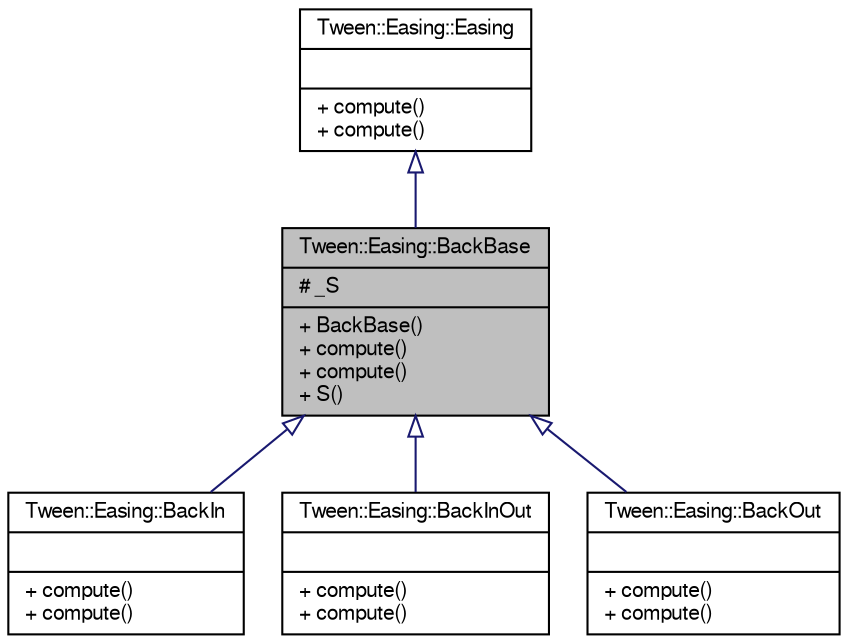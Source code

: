 digraph "Tween::Easing::BackBase"
{
  bgcolor="transparent";
  edge [fontname="FreeSans",fontsize="10",labelfontname="FreeSans",labelfontsize="10"];
  node [fontname="FreeSans",fontsize="10",shape=record];
  Node1 [label="{Tween::Easing::BackBase\n|# _S\l|+ BackBase()\l+ compute()\l+ compute()\l+ S()\l}",height=0.2,width=0.4,color="black", fillcolor="grey75", style="filled" fontcolor="black"];
  Node2 -> Node1 [dir="back",color="midnightblue",fontsize="10",style="solid",arrowtail="onormal",fontname="FreeSans"];
  Node2 [label="{Tween::Easing::Easing\n||+ compute()\l+ compute()\l}",height=0.2,width=0.4,color="black",URL="$d2/d1c/classTween_1_1Easing_1_1Easing.html"];
  Node1 -> Node3 [dir="back",color="midnightblue",fontsize="10",style="solid",arrowtail="onormal",fontname="FreeSans"];
  Node3 [label="{Tween::Easing::BackIn\n||+ compute()\l+ compute()\l}",height=0.2,width=0.4,color="black",URL="$df/d4e/classTween_1_1Easing_1_1BackIn.html"];
  Node1 -> Node4 [dir="back",color="midnightblue",fontsize="10",style="solid",arrowtail="onormal",fontname="FreeSans"];
  Node4 [label="{Tween::Easing::BackInOut\n||+ compute()\l+ compute()\l}",height=0.2,width=0.4,color="black",URL="$df/d3a/classTween_1_1Easing_1_1BackInOut.html"];
  Node1 -> Node5 [dir="back",color="midnightblue",fontsize="10",style="solid",arrowtail="onormal",fontname="FreeSans"];
  Node5 [label="{Tween::Easing::BackOut\n||+ compute()\l+ compute()\l}",height=0.2,width=0.4,color="black",URL="$d4/da6/classTween_1_1Easing_1_1BackOut.html"];
}
